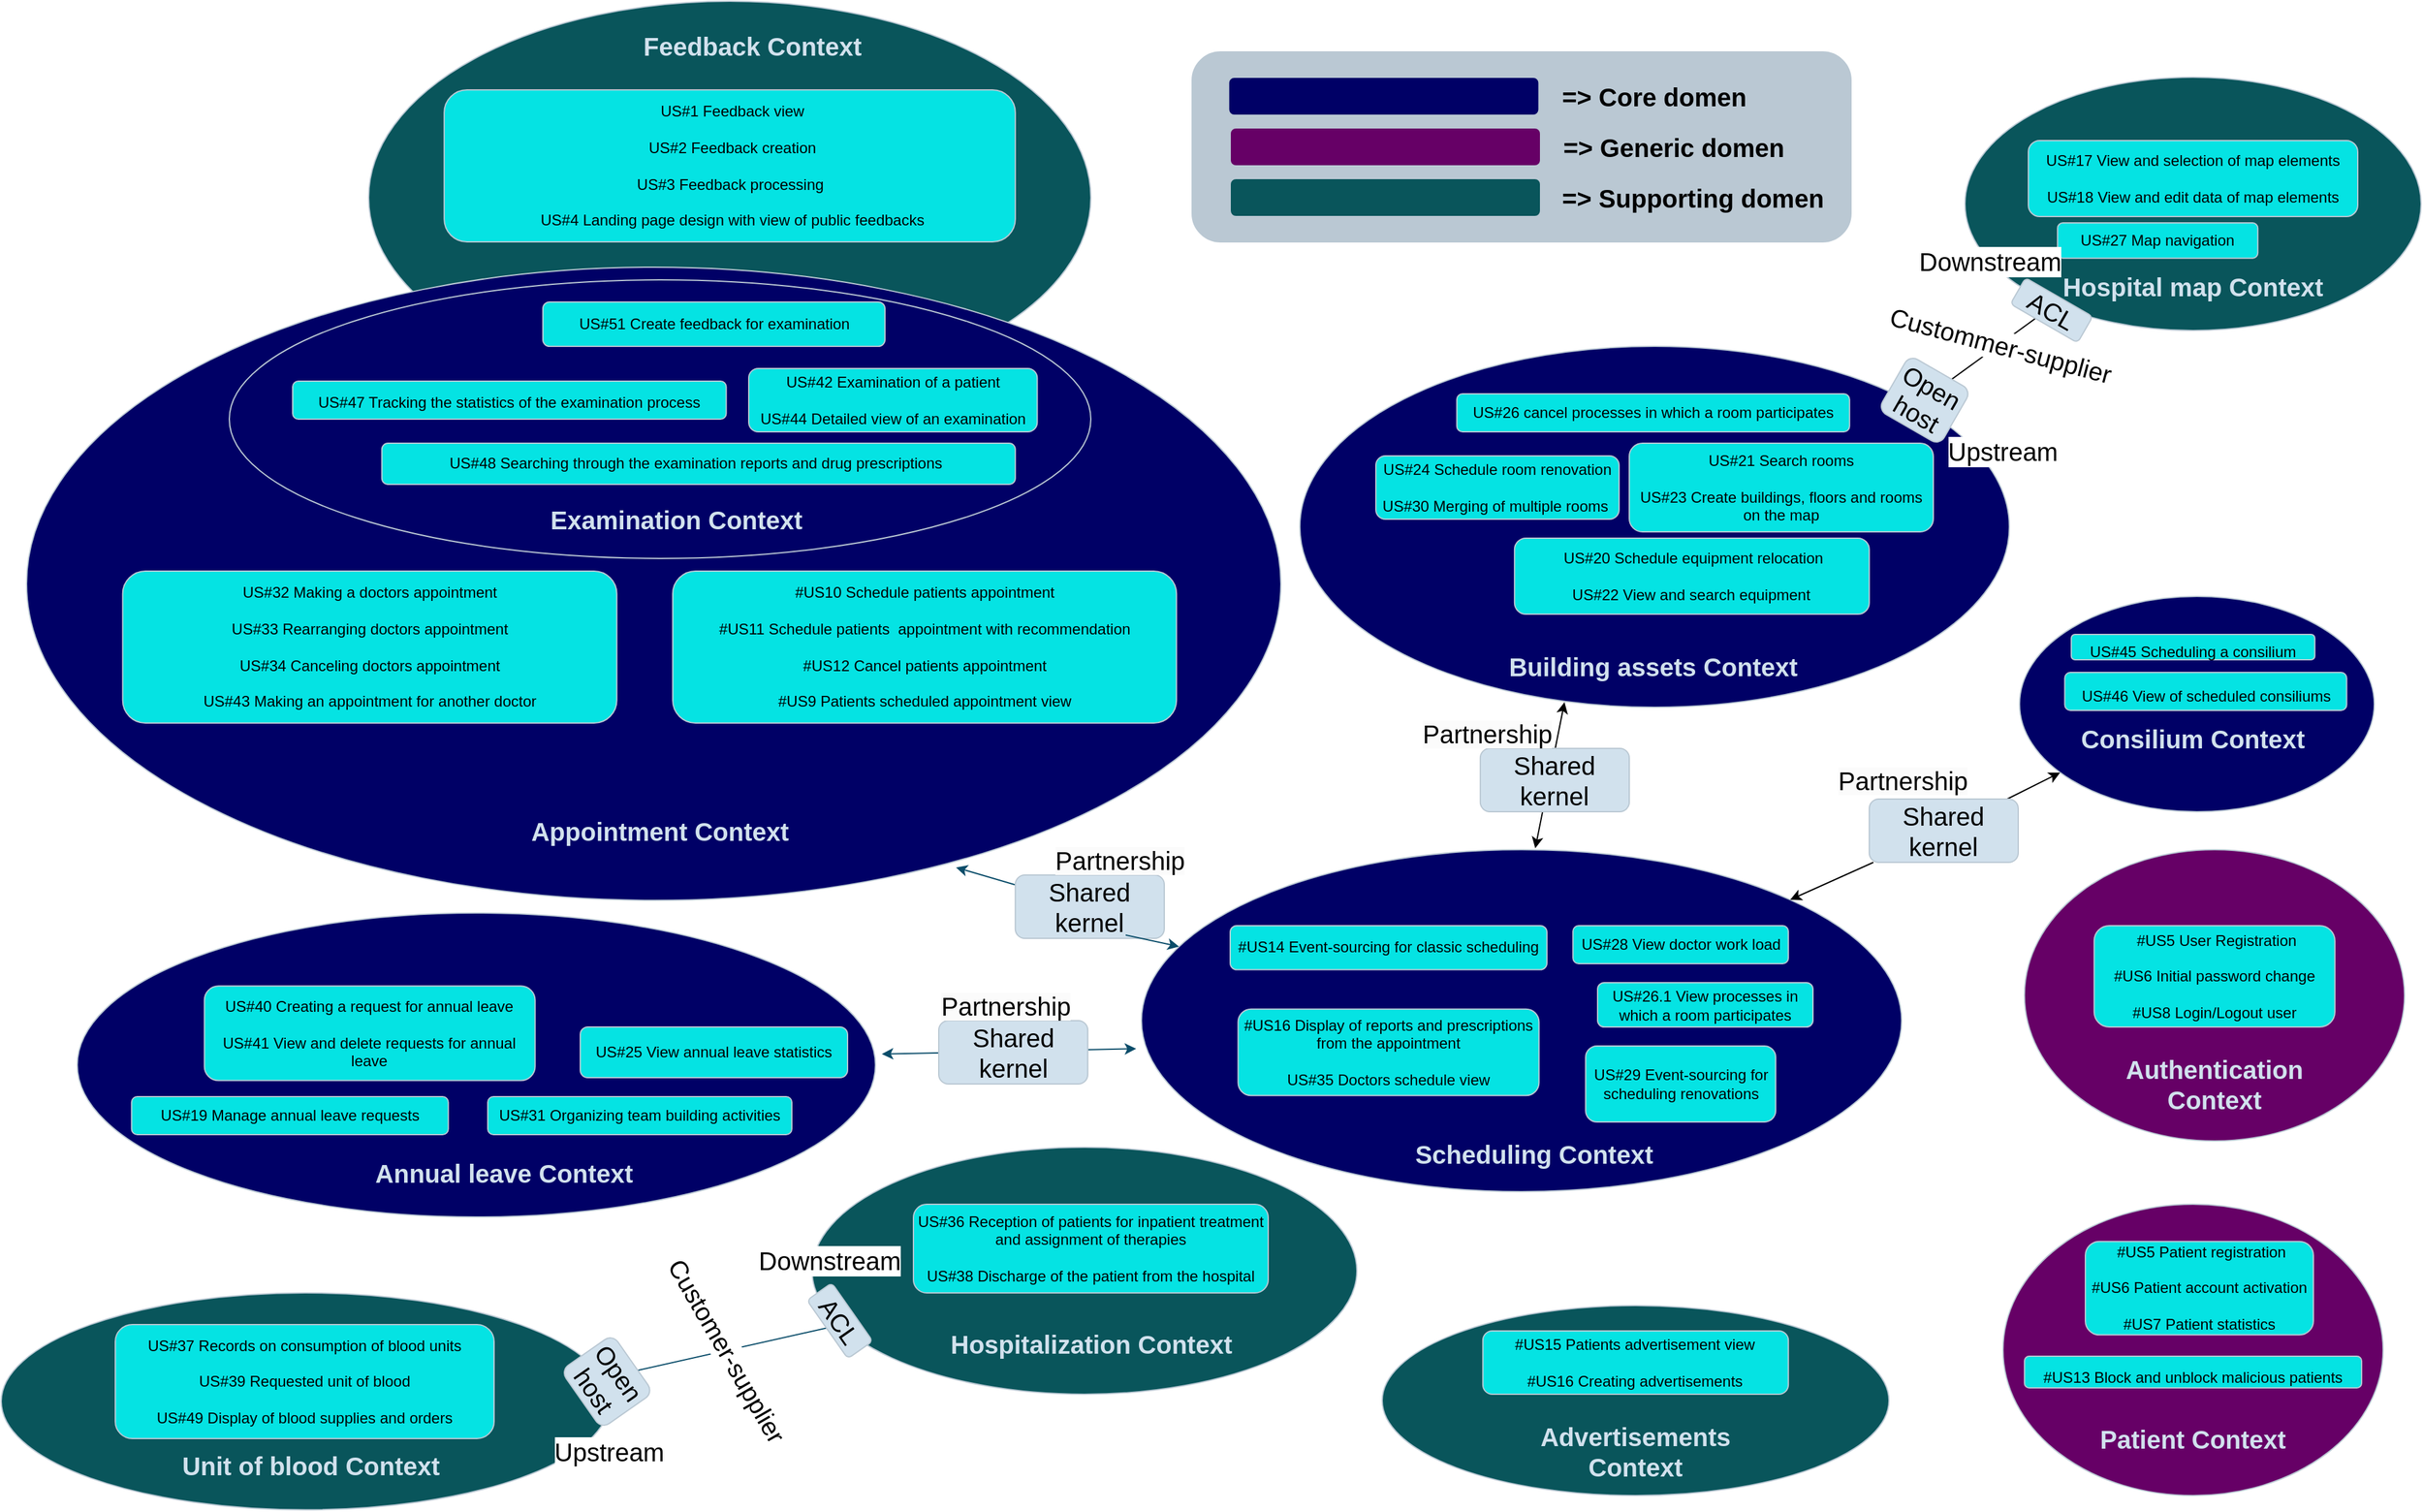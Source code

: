 <mxfile version="20.7.4" type="device" pages="3"><diagram id="8YZZ76BFvhMiC5-12BjR" name="Context map"><mxGraphModel dx="2072" dy="1308" grid="1" gridSize="10" guides="1" tooltips="1" connect="1" arrows="1" fold="1" page="1" pageScale="1" pageWidth="1920" pageHeight="1200" math="0" shadow="0"><root><mxCell id="0"/><mxCell id="1" parent="0"/><mxCell id="RxRGLs6Lwq2wJ3BWnAm7-11" value="" style="ellipse;whiteSpace=wrap;html=1;fontSize=20;fillColor=#09555B;strokeColor=#BAC8D3;rounded=1;labelBackgroundColor=none;fontColor=#EEEEEE;" parent="1" vertex="1"><mxGeometry x="300" width="570" height="310" as="geometry"/></mxCell><mxCell id="5X_wAzG8HH1CPYQeCB7p-34" value="" style="ellipse;whiteSpace=wrap;html=1;fillColor=#000066;strokeColor=#BAC8D3;rounded=1;labelBackgroundColor=none;fontColor=#EEEEEE;" parent="1" vertex="1"><mxGeometry x="1035" y="272.5" width="560" height="285" as="geometry"/></mxCell><mxCell id="5X_wAzG8HH1CPYQeCB7p-25" value="" style="ellipse;whiteSpace=wrap;html=1;fillColor=#09555B;strokeColor=#BAC8D3;rounded=1;labelBackgroundColor=none;fontColor=#EEEEEE;" parent="1" vertex="1"><mxGeometry x="1560" y="60" width="360" height="200" as="geometry"/></mxCell><mxCell id="5X_wAzG8HH1CPYQeCB7p-13" value="" style="ellipse;whiteSpace=wrap;html=1;fillColor=#000066;strokeColor=#BAC8D3;rounded=1;labelBackgroundColor=none;fontColor=#EEEEEE;" parent="1" vertex="1"><mxGeometry x="1603.06" y="470" width="280" height="170" as="geometry"/></mxCell><mxCell id="eR6FwapEAHfIMnstwB0D-33" value="" style="ellipse;whiteSpace=wrap;html=1;fontSize=20;fillColor=#09555B;strokeColor=#BAC8D3;rounded=1;labelBackgroundColor=none;fontColor=#EEEEEE;" parent="1" vertex="1"><mxGeometry x="650" y="905" width="430" height="195" as="geometry"/></mxCell><mxCell id="eR6FwapEAHfIMnstwB0D-31" value="" style="ellipse;whiteSpace=wrap;html=1;fontSize=16;fillColor=#09555B;strokeColor=#BAC8D3;rounded=1;labelBackgroundColor=none;fontColor=#EEEEEE;" parent="1" vertex="1"><mxGeometry x="10" y="1020" width="480" height="171.25" as="geometry"/></mxCell><mxCell id="eR6FwapEAHfIMnstwB0D-23" value="" style="ellipse;whiteSpace=wrap;html=1;fontSize=16;fillColor=#000066;strokeColor=#BAC8D3;rounded=1;labelBackgroundColor=none;fontColor=#EEEEEE;" parent="1" vertex="1"><mxGeometry x="70" y="720" width="630" height="240" as="geometry"/></mxCell><mxCell id="eR6FwapEAHfIMnstwB0D-9" value="" style="ellipse;whiteSpace=wrap;html=1;fillColor=#000066;strokeColor=#BAC8D3;rounded=1;labelBackgroundColor=none;fontColor=#EEEEEE;" parent="1" vertex="1"><mxGeometry x="910" y="670" width="600" height="270" as="geometry"/></mxCell><mxCell id="RxRGLs6Lwq2wJ3BWnAm7-15" value="" style="ellipse;whiteSpace=wrap;html=1;fontSize=20;fillColor=#000066;strokeColor=#BAC8D3;rounded=1;labelBackgroundColor=none;fontColor=#EEEEEE;" parent="1" vertex="1"><mxGeometry x="30" y="210" width="990" height="500" as="geometry"/></mxCell><mxCell id="RxRGLs6Lwq2wJ3BWnAm7-13" value="" style="ellipse;whiteSpace=wrap;html=1;fontSize=20;fillColor=#09555B;strokeColor=#BAC8D3;rounded=1;labelBackgroundColor=none;fontColor=#EEEEEE;" parent="1" vertex="1"><mxGeometry x="1100" y="1030" width="400" height="150" as="geometry"/></mxCell><mxCell id="RxRGLs6Lwq2wJ3BWnAm7-7" value="" style="ellipse;whiteSpace=wrap;html=1;fillColor=#660066;strokeColor=#BAC8D3;rounded=1;labelBackgroundColor=none;fontColor=#EEEEEE;" parent="1" vertex="1"><mxGeometry x="1590" y="950" width="300" height="230" as="geometry"/></mxCell><mxCell id="b85t4ud1ThBwNEiq_LlO-1" value="&amp;nbsp;US#1 Feedback view&lt;br&gt;&lt;br style=&quot;border-color: var(--border-color);&quot;&gt;&amp;nbsp;US#2 Feedback creation&lt;br&gt;&lt;br style=&quot;border-color: var(--border-color);&quot;&gt;US#3 Feedback processing&lt;br&gt;&lt;br style=&quot;border-color: var(--border-color);&quot;&gt;&amp;nbsp;US#4 Landing page design with view of public feedbacks" style="rounded=1;whiteSpace=wrap;html=1;labelBackgroundColor=none;fillColor=#05E3E3;strokeColor=#BAC8D3;fontColor=#000000;" parent="1" vertex="1"><mxGeometry x="359.61" y="70" width="450.78" height="120" as="geometry"/></mxCell><mxCell id="b85t4ud1ThBwNEiq_LlO-4" value="&amp;nbsp;#US5 Patient registration&lt;br&gt;&lt;br&gt;#US6 Patient account activation&lt;br&gt;&lt;br&gt;#US7 Patient statistics" style="rounded=1;whiteSpace=wrap;html=1;labelBackgroundColor=none;fillColor=#05E3E3;strokeColor=#BAC8D3;fontColor=#000000;" parent="1" vertex="1"><mxGeometry x="1655" y="979.38" width="180" height="73.75" as="geometry"/></mxCell><mxCell id="b85t4ud1ThBwNEiq_LlO-6" value="#US16 Display of reports and prescriptions from the appointment&lt;br&gt;&lt;br&gt;US#35 Doctors schedule view" style="rounded=1;whiteSpace=wrap;html=1;labelBackgroundColor=none;fillColor=#05E3E3;strokeColor=#BAC8D3;fontColor=#000000;" parent="1" vertex="1"><mxGeometry x="986.25" y="795.88" width="237.5" height="68.25" as="geometry"/></mxCell><mxCell id="b85t4ud1ThBwNEiq_LlO-7" value="&lt;div style=&quot;&quot;&gt;&lt;span style=&quot;background-color: initial;&quot;&gt;#US15 Patients&amp;nbsp;&lt;/span&gt;advertisement&amp;nbsp;&lt;span style=&quot;background-color: initial;&quot;&gt;view&lt;/span&gt;&lt;/div&gt;&lt;div style=&quot;&quot;&gt;&lt;span style=&quot;background-color: initial;&quot;&gt;&lt;br&gt;&lt;/span&gt;&lt;/div&gt;&lt;div style=&quot;&quot;&gt;&lt;span style=&quot;background-color: initial;&quot;&gt;#US16 Creating advertisements&lt;/span&gt;&lt;/div&gt;" style="rounded=1;whiteSpace=wrap;html=1;align=center;labelBackgroundColor=none;fillColor=#05E3E3;strokeColor=#BAC8D3;fontColor=#000000;" parent="1" vertex="1"><mxGeometry x="1179.43" y="1050" width="241.14" height="50" as="geometry"/></mxCell><mxCell id="RxRGLs6Lwq2wJ3BWnAm7-1" value="US#17 View and selection of map elements&lt;br&gt;&lt;br&gt;US#18 View and edit data of map elements" style="rounded=1;whiteSpace=wrap;html=1;labelBackgroundColor=none;fillColor=#05E3E3;strokeColor=#BAC8D3;fontColor=#000000;" parent="1" vertex="1"><mxGeometry x="1610" y="110" width="260" height="60" as="geometry"/></mxCell><mxCell id="RxRGLs6Lwq2wJ3BWnAm7-2" value="&amp;nbsp;US#20 Schedule equipment relocation&lt;br&gt;&lt;br&gt;US#22 View and search equipment" style="rounded=1;whiteSpace=wrap;html=1;labelBackgroundColor=none;fillColor=#05E3E3;strokeColor=#BAC8D3;fontColor=#000000;" parent="1" vertex="1"><mxGeometry x="1204.43" y="424" width="280" height="60" as="geometry"/></mxCell><mxCell id="RxRGLs6Lwq2wJ3BWnAm7-3" value="US#24 Schedule room renovation&lt;br&gt;&lt;br&gt;US#30 Merging of multiple rooms&amp;nbsp;" style="rounded=1;whiteSpace=wrap;html=1;labelBackgroundColor=none;fillColor=#05E3E3;strokeColor=#BAC8D3;fontColor=#000000;" parent="1" vertex="1"><mxGeometry x="1095" y="359" width="191.95" height="50" as="geometry"/></mxCell><mxCell id="RxRGLs6Lwq2wJ3BWnAm7-4" value="US#31 Organizing team building activities" style="rounded=1;whiteSpace=wrap;html=1;labelBackgroundColor=none;fillColor=#05E3E3;strokeColor=#BAC8D3;fontColor=#000000;" parent="1" vertex="1"><mxGeometry x="394" y="865" width="240" height="30" as="geometry"/></mxCell><mxCell id="RxRGLs6Lwq2wJ3BWnAm7-5" value="#US14 Event-sourcing for classic scheduling" style="rounded=1;whiteSpace=wrap;html=1;labelBackgroundColor=none;fillColor=#05E3E3;strokeColor=#BAC8D3;fontColor=#000000;" parent="1" vertex="1"><mxGeometry x="980" y="730" width="250" height="34.75" as="geometry"/></mxCell><mxCell id="RxRGLs6Lwq2wJ3BWnAm7-6" value="#US10 Schedule patients appointment&lt;br style=&quot;border-color: var(--border-color);&quot;&gt;&lt;br style=&quot;border-color: var(--border-color);&quot;&gt;#US11 Schedule patients&amp;nbsp; appointment with recommendation&lt;br style=&quot;border-color: var(--border-color);&quot;&gt;&lt;br style=&quot;border-color: var(--border-color);&quot;&gt;#US12 Cancel patients appointment&lt;br&gt;&lt;br&gt;#US9 Patients scheduled appointment view" style="rounded=1;whiteSpace=wrap;html=1;labelBackgroundColor=none;fillColor=#05E3E3;strokeColor=#BAC8D3;fontColor=#000000;" parent="1" vertex="1"><mxGeometry x="540" y="450" width="397.61" height="120" as="geometry"/></mxCell><mxCell id="RxRGLs6Lwq2wJ3BWnAm7-8" value="&lt;font style=&quot;font-size: 20px;&quot;&gt;&lt;b style=&quot;font-size: 20px;&quot;&gt;Patient Context&lt;/b&gt;&lt;/font&gt;" style="text;html=1;align=center;verticalAlign=middle;whiteSpace=wrap;rounded=1;labelBackgroundColor=none;fontSize=20;fontColor=#D1E1ED;" parent="1" vertex="1"><mxGeometry x="1645" y="1120" width="190" height="30" as="geometry"/></mxCell><mxCell id="RxRGLs6Lwq2wJ3BWnAm7-9" value="&lt;span style=&quot;font-size: 12px;&quot;&gt;#US13 Block and unblock malicious patients&lt;/span&gt;" style="rounded=1;whiteSpace=wrap;html=1;fontSize=20;labelBackgroundColor=none;fillColor=#05E3E3;strokeColor=#BAC8D3;fontColor=#000000;" parent="1" vertex="1"><mxGeometry x="1606.94" y="1070" width="266.11" height="25" as="geometry"/></mxCell><mxCell id="RxRGLs6Lwq2wJ3BWnAm7-12" value="&lt;b style=&quot;font-size: 20px;&quot;&gt;Feedback Context&lt;/b&gt;" style="text;html=1;align=center;verticalAlign=middle;whiteSpace=wrap;rounded=1;fontSize=20;labelBackgroundColor=none;fontColor=#D1E1ED;" parent="1" vertex="1"><mxGeometry x="502.64" y="20" width="200" height="30" as="geometry"/></mxCell><mxCell id="RxRGLs6Lwq2wJ3BWnAm7-14" value="&lt;b style=&quot;font-size: 20px;&quot;&gt;Advertisements Context&lt;/b&gt;" style="text;html=1;align=center;verticalAlign=middle;whiteSpace=wrap;rounded=1;fontSize=20;labelBackgroundColor=none;fontColor=#D1E1ED;" parent="1" vertex="1"><mxGeometry x="1210" y="1130" width="180" height="30" as="geometry"/></mxCell><mxCell id="RxRGLs6Lwq2wJ3BWnAm7-16" value="&lt;b style=&quot;font-size: 20px;&quot;&gt;Scheduling Context&lt;/b&gt;" style="text;html=1;align=center;verticalAlign=middle;whiteSpace=wrap;rounded=1;fontSize=20;labelBackgroundColor=none;fontColor=#D1E1ED;" parent="1" vertex="1"><mxGeometry x="1070" y="895" width="300" height="30" as="geometry"/></mxCell><mxCell id="RxRGLs6Lwq2wJ3BWnAm7-18" style="edgeStyle=orthogonalEdgeStyle;rounded=1;orthogonalLoop=1;jettySize=auto;html=1;exitX=0.5;exitY=1;exitDx=0;exitDy=0;fontSize=20;labelBackgroundColor=none;strokeColor=#0B4D6A;fontColor=default;" parent="1" source="RxRGLs6Lwq2wJ3BWnAm7-16" target="RxRGLs6Lwq2wJ3BWnAm7-16" edge="1"><mxGeometry relative="1" as="geometry"/></mxCell><mxCell id="eR6FwapEAHfIMnstwB0D-1" value="US#32 Making a doctors appointment&lt;br&gt;&lt;br&gt;US#33 Rearranging doctors appointment&lt;br&gt;&lt;br&gt;US#34 Canceling doctors appointment&lt;br&gt;&lt;br&gt;US#43 Making an appointment for another doctor" style="rounded=1;whiteSpace=wrap;html=1;labelBackgroundColor=none;fillColor=#05E3E3;strokeColor=#BAC8D3;fontColor=#000000;" parent="1" vertex="1"><mxGeometry x="105.84" y="450" width="390" height="120" as="geometry"/></mxCell><mxCell id="eR6FwapEAHfIMnstwB0D-2" value="US#37&amp;nbsp;Records on consumption of blood units&lt;br&gt;&lt;br&gt;US#39&amp;nbsp;Requested unit of blood&lt;br&gt;&lt;br&gt;US#49 Display of blood supplies and orders" style="rounded=1;whiteSpace=wrap;html=1;labelBackgroundColor=none;fillColor=#05E3E3;strokeColor=#BAC8D3;fontColor=#000000;" parent="1" vertex="1"><mxGeometry x="100" y="1045" width="299" height="90" as="geometry"/></mxCell><mxCell id="eR6FwapEAHfIMnstwB0D-7" value="US#36 Reception of patients for inpatient treatment and assignment of therapies&lt;br&gt;&lt;br&gt;US#38 Discharge of the patient from the hospital" style="rounded=1;whiteSpace=wrap;html=1;labelBackgroundColor=none;fillColor=#05E3E3;strokeColor=#BAC8D3;fontColor=#000000;" parent="1" vertex="1"><mxGeometry x="730" y="950" width="280" height="70" as="geometry"/></mxCell><mxCell id="eR6FwapEAHfIMnstwB0D-8" value="US#40&amp;nbsp;Creating a request for annual leave&lt;br style=&quot;border-color: var(--border-color);&quot;&gt;&lt;br style=&quot;border-color: var(--border-color);&quot;&gt;US#41&amp;nbsp;View and delete requests for annual leave" style="rounded=1;whiteSpace=wrap;html=1;labelBackgroundColor=none;fillColor=#05E3E3;strokeColor=#BAC8D3;fontColor=#000000;" parent="1" vertex="1"><mxGeometry x="170.34" y="777.68" width="261" height="74.63" as="geometry"/></mxCell><mxCell id="eR6FwapEAHfIMnstwB0D-10" value="&lt;font style=&quot;font-size: 20px;&quot;&gt;&lt;b style=&quot;font-size: 20px;&quot;&gt;Appointment Context&lt;/b&gt;&lt;/font&gt;" style="text;html=1;align=center;verticalAlign=middle;whiteSpace=wrap;rounded=1;labelBackgroundColor=none;fontSize=20;fontColor=#D1E1ED;" parent="1" vertex="1"><mxGeometry x="425.0" y="640" width="210" height="30" as="geometry"/></mxCell><mxCell id="eR6FwapEAHfIMnstwB0D-12" value="&lt;span style=&quot;font-size: 12px;&quot;&gt;US#45 Scheduling a consilium&lt;/span&gt;&lt;br style=&quot;border-color: var(--border-color); font-size: 12px;&quot;&gt;" style="rounded=1;whiteSpace=wrap;html=1;fontSize=20;labelBackgroundColor=none;fillColor=#05E3E3;strokeColor=#BAC8D3;fontColor=#000000;" parent="1" vertex="1"><mxGeometry x="1643.89" y="500" width="192.22" height="20" as="geometry"/></mxCell><mxCell id="eR6FwapEAHfIMnstwB0D-18" value="&lt;span style=&quot;font-size: 12px;&quot;&gt;US#46 View of scheduled consiliums&lt;/span&gt;" style="rounded=1;whiteSpace=wrap;html=1;fontSize=20;labelBackgroundColor=none;fillColor=#05E3E3;strokeColor=#BAC8D3;fontColor=#000000;" parent="1" vertex="1"><mxGeometry x="1638.75" y="530" width="222.5" height="30" as="geometry"/></mxCell><mxCell id="eR6FwapEAHfIMnstwB0D-24" value="&lt;b style=&quot;font-size: 20px;&quot;&gt;Annual leave Context&lt;/b&gt;" style="text;html=1;align=center;verticalAlign=middle;whiteSpace=wrap;rounded=1;fontSize=20;labelBackgroundColor=none;fontColor=#D1E1ED;" parent="1" vertex="1"><mxGeometry x="283.86" y="910" width="246.14" height="30" as="geometry"/></mxCell><mxCell id="eR6FwapEAHfIMnstwB0D-32" value="&lt;b style=&quot;font-size: 20px;&quot;&gt;&lt;font style=&quot;font-size: 20px;&quot;&gt;Unit of blood Context&lt;/font&gt;&lt;/b&gt;" style="text;html=1;align=center;verticalAlign=middle;whiteSpace=wrap;rounded=1;fontSize=20;labelBackgroundColor=none;fontColor=#D1E1ED;" parent="1" vertex="1"><mxGeometry x="149" y="1141.25" width="211" height="30" as="geometry"/></mxCell><mxCell id="eR6FwapEAHfIMnstwB0D-35" value="&lt;font style=&quot;font-size: 20px;&quot;&gt;&lt;b style=&quot;font-size: 20px;&quot;&gt;Hospitalization Context&lt;/b&gt;&lt;/font&gt;" style="text;html=1;align=center;verticalAlign=middle;whiteSpace=wrap;rounded=1;labelBackgroundColor=none;fontSize=20;fontColor=#D1E1ED;" parent="1" vertex="1"><mxGeometry x="742.5" y="1045" width="255" height="30" as="geometry"/></mxCell><mxCell id="eR6FwapEAHfIMnstwB0D-40" value="" style="endArrow=classic;startArrow=classic;html=1;rounded=1;fontSize=20;entryX=0.988;entryY=0.394;entryDx=0;entryDy=0;entryPerimeter=0;labelBackgroundColor=none;strokeColor=#0B4D6A;fontColor=default;" parent="1" source="eR6FwapEAHfIMnstwB0D-33" target="eR6FwapEAHfIMnstwB0D-31" edge="1"><mxGeometry width="50" height="50" relative="1" as="geometry"><mxPoint x="470" y="650" as="sourcePoint"/><mxPoint x="520" y="600" as="targetPoint"/></mxGeometry></mxCell><mxCell id="5X_wAzG8HH1CPYQeCB7p-51" value="Customer-supplier" style="edgeLabel;html=1;align=center;verticalAlign=middle;resizable=0;points=[];fontSize=20;fontColor=#000000;labelBackgroundColor=default;rotation=60;" parent="eR6FwapEAHfIMnstwB0D-40" vertex="1" connectable="0"><mxGeometry x="-0.174" y="-1" relative="1" as="geometry"><mxPoint x="-11" y="3" as="offset"/></mxGeometry></mxCell><mxCell id="eR6FwapEAHfIMnstwB0D-44" value="" style="endArrow=classic;startArrow=classic;html=1;rounded=1;fontSize=20;entryX=-0.007;entryY=0.582;entryDx=0;entryDy=0;entryPerimeter=0;exitX=1.008;exitY=0.464;exitDx=0;exitDy=0;exitPerimeter=0;labelBackgroundColor=none;strokeColor=#0B4D6A;fontColor=default;" parent="1" source="eR6FwapEAHfIMnstwB0D-23" target="eR6FwapEAHfIMnstwB0D-9" edge="1"><mxGeometry width="50" height="50" relative="1" as="geometry"><mxPoint x="564" y="309" as="sourcePoint"/><mxPoint x="614" y="259" as="targetPoint"/></mxGeometry></mxCell><mxCell id="5X_wAzG8HH1CPYQeCB7p-5" value="" style="endArrow=classic;startArrow=none;html=1;rounded=1;entryX=0.741;entryY=0.948;entryDx=0;entryDy=0;entryPerimeter=0;labelBackgroundColor=none;strokeColor=#0B4D6A;fontColor=default;" parent="1" source="IC2vZPV9nFt4h1KqXCns-4" target="RxRGLs6Lwq2wJ3BWnAm7-15" edge="1"><mxGeometry width="50" height="50" relative="1" as="geometry"><mxPoint x="1030" y="450" as="sourcePoint"/><mxPoint x="960" y="300" as="targetPoint"/></mxGeometry></mxCell><mxCell id="5X_wAzG8HH1CPYQeCB7p-6" value="" style="ellipse;whiteSpace=wrap;html=1;fillColor=#660066;strokeColor=#BAC8D3;rounded=1;labelBackgroundColor=none;fontColor=#EEEEEE;" parent="1" vertex="1"><mxGeometry x="1606.94" y="670" width="300" height="230" as="geometry"/></mxCell><mxCell id="5X_wAzG8HH1CPYQeCB7p-7" value="&amp;nbsp;#US5 User Registration&lt;br&gt;&lt;br&gt;#US6 Initial password change&lt;br&gt;&lt;br&gt;#US8 Login/Logout user" style="rounded=1;whiteSpace=wrap;html=1;labelBackgroundColor=none;fillColor=#05E3E3;strokeColor=#BAC8D3;fontColor=#000000;" parent="1" vertex="1"><mxGeometry x="1661.94" y="730" width="190" height="80" as="geometry"/></mxCell><mxCell id="5X_wAzG8HH1CPYQeCB7p-8" value="&lt;font style=&quot;font-size: 20px;&quot;&gt;&lt;b style=&quot;font-size: 20px;&quot;&gt;Authentication Context&lt;/b&gt;&lt;/font&gt;" style="text;html=1;align=center;verticalAlign=middle;whiteSpace=wrap;rounded=1;labelBackgroundColor=none;fontSize=20;fontColor=#D1E1ED;" parent="1" vertex="1"><mxGeometry x="1661.94" y="840" width="190" height="30" as="geometry"/></mxCell><mxCell id="eR6FwapEAHfIMnstwB0D-13" value="" style="ellipse;whiteSpace=wrap;html=1;fontSize=20;fillColor=#000066;strokeColor=#BAC8D3;rounded=1;labelBackgroundColor=none;fontColor=#EEEEEE;" parent="1" vertex="1"><mxGeometry x="190" y="220" width="680" height="220" as="geometry"/></mxCell><mxCell id="eR6FwapEAHfIMnstwB0D-3" value="US#42 Examination of a patient&lt;br&gt;&lt;br&gt;US#44 Detailed view of an examination&lt;br style=&quot;border-color: var(--border-color);&quot;&gt;" style="rounded=1;whiteSpace=wrap;html=1;labelBackgroundColor=none;fillColor=#05E3E3;strokeColor=#BAC8D3;fontColor=#000000;" parent="1" vertex="1"><mxGeometry x="600" y="290" width="227.72" height="50" as="geometry"/></mxCell><mxCell id="eR6FwapEAHfIMnstwB0D-5" value="US#48 Searching through the examination reports and drug prescriptions&amp;nbsp;" style="rounded=1;whiteSpace=wrap;html=1;rotation=0;labelBackgroundColor=none;fillColor=#05E3E3;strokeColor=#BAC8D3;fontColor=#000000;" parent="1" vertex="1"><mxGeometry x="310.39" y="349" width="500" height="32.5" as="geometry"/></mxCell><mxCell id="eR6FwapEAHfIMnstwB0D-14" value="&lt;b style=&quot;font-size: 20px;&quot;&gt;Examination Context&lt;/b&gt;" style="text;html=1;align=center;verticalAlign=middle;whiteSpace=wrap;rounded=1;fontSize=20;labelBackgroundColor=none;fontColor=#D1E1ED;" parent="1" vertex="1"><mxGeometry x="420.0" y="394" width="246.14" height="30" as="geometry"/></mxCell><mxCell id="eR6FwapEAHfIMnstwB0D-26" value="&lt;span style=&quot;font-size: 12px;&quot;&gt;US#47 Tracking the statistics of the examination process&lt;/span&gt;" style="rounded=1;whiteSpace=wrap;html=1;fontSize=16;labelBackgroundColor=none;fillColor=#05E3E3;strokeColor=#BAC8D3;fontColor=#000000;" parent="1" vertex="1"><mxGeometry x="240.0" y="300" width="342.23" height="30" as="geometry"/></mxCell><mxCell id="5X_wAzG8HH1CPYQeCB7p-18" value="&lt;b style=&quot;font-size: 20px;&quot;&gt;Consilium Context&lt;/b&gt;" style="text;html=1;align=center;verticalAlign=middle;whiteSpace=wrap;rounded=1;fontSize=20;labelBackgroundColor=none;fontColor=#D1E1ED;" parent="1" vertex="1"><mxGeometry x="1590" y="567.07" width="300" height="30" as="geometry"/></mxCell><mxCell id="5X_wAzG8HH1CPYQeCB7p-20" value="" style="endArrow=classic;startArrow=none;html=1;rounded=0;fontColor=#000000;" parent="1" source="IC2vZPV9nFt4h1KqXCns-1" target="5X_wAzG8HH1CPYQeCB7p-13" edge="1"><mxGeometry width="50" height="50" relative="1" as="geometry"><mxPoint x="1190" y="720" as="sourcePoint"/><mxPoint x="1190" y="760" as="targetPoint"/></mxGeometry></mxCell><mxCell id="5X_wAzG8HH1CPYQeCB7p-22" value="US#19 Manage annual leave requests" style="rounded=1;whiteSpace=wrap;html=1;fontColor=#000000;fillColor=#05E3E3;strokeColor=#BAC8D3;" parent="1" vertex="1"><mxGeometry x="112.85" y="865" width="250" height="30" as="geometry"/></mxCell><mxCell id="5X_wAzG8HH1CPYQeCB7p-23" value="US#21 Search rooms&lt;br&gt;&lt;br&gt;US#23 Create buildings, floors and rooms on the map" style="rounded=1;whiteSpace=wrap;html=1;fontColor=#000000;fillColor=#05E3E3;strokeColor=#BAC8D3;" parent="1" vertex="1"><mxGeometry x="1295" y="349" width="240" height="70" as="geometry"/></mxCell><mxCell id="5X_wAzG8HH1CPYQeCB7p-26" value="&lt;b style=&quot;font-size: 20px;&quot;&gt;Hospital map Context&lt;/b&gt;" style="text;html=1;align=center;verticalAlign=middle;whiteSpace=wrap;rounded=1;fontSize=20;labelBackgroundColor=none;fontColor=#D1E1ED;" parent="1" vertex="1"><mxGeometry x="1633.06" y="210" width="213.89" height="30" as="geometry"/></mxCell><mxCell id="5X_wAzG8HH1CPYQeCB7p-27" value="US#25 View annual leave statistics" style="rounded=1;whiteSpace=wrap;html=1;fontColor=#000000;fillColor=#05E3E3;strokeColor=#BAC8D3;rotation=0;" parent="1" vertex="1"><mxGeometry x="467" y="810" width="211" height="40" as="geometry"/></mxCell><mxCell id="5X_wAzG8HH1CPYQeCB7p-28" value="US#27 Map navigation" style="rounded=1;whiteSpace=wrap;html=1;fontColor=#000000;fillColor=#05E3E3;strokeColor=#BAC8D3;" parent="1" vertex="1"><mxGeometry x="1633.06" y="175" width="158.06" height="27.93" as="geometry"/></mxCell><mxCell id="5X_wAzG8HH1CPYQeCB7p-29" value="US#26.1 View processes in which a room participates" style="rounded=1;whiteSpace=wrap;html=1;fontColor=#000000;fillColor=#05E3E3;strokeColor=#BAC8D3;" parent="1" vertex="1"><mxGeometry x="1270" y="775" width="170" height="35" as="geometry"/></mxCell><mxCell id="5X_wAzG8HH1CPYQeCB7p-30" value="US#26 cancel processes in which a room participates" style="rounded=1;whiteSpace=wrap;html=1;fontColor=#000000;fillColor=#05E3E3;strokeColor=#BAC8D3;" parent="1" vertex="1"><mxGeometry x="1158.89" y="310" width="310" height="30" as="geometry"/></mxCell><mxCell id="5X_wAzG8HH1CPYQeCB7p-31" value="US#28 View doctor work load" style="rounded=1;whiteSpace=wrap;html=1;strokeColor=#BAC8D3;fontColor=#000000;fillColor=#05E3E3;" parent="1" vertex="1"><mxGeometry x="1250.57" y="730" width="170" height="30" as="geometry"/></mxCell><mxCell id="5X_wAzG8HH1CPYQeCB7p-32" value="US#29 Event-sourcing for scheduling renovations" style="rounded=1;whiteSpace=wrap;html=1;strokeColor=#BAC8D3;fontColor=#000000;fillColor=#05E3E3;" parent="1" vertex="1"><mxGeometry x="1260.57" y="825" width="150" height="60" as="geometry"/></mxCell><mxCell id="5X_wAzG8HH1CPYQeCB7p-35" value="&lt;b style=&quot;font-size: 20px;&quot;&gt;Building assets Context&lt;/b&gt;" style="text;html=1;align=center;verticalAlign=middle;whiteSpace=wrap;rounded=1;fontSize=20;labelBackgroundColor=none;fontColor=#D1E1ED;" parent="1" vertex="1"><mxGeometry x="1163.89" y="510.0" width="300" height="30" as="geometry"/></mxCell><mxCell id="5X_wAzG8HH1CPYQeCB7p-36" value="" style="endArrow=classic;startArrow=classic;html=1;rounded=0;fontColor=#000000;exitX=0.518;exitY=-0.004;exitDx=0;exitDy=0;exitPerimeter=0;entryX=0.373;entryY=0.986;entryDx=0;entryDy=0;entryPerimeter=0;" parent="1" source="eR6FwapEAHfIMnstwB0D-9" target="5X_wAzG8HH1CPYQeCB7p-34" edge="1"><mxGeometry width="50" height="50" relative="1" as="geometry"><mxPoint x="1060" y="660" as="sourcePoint"/><mxPoint x="1110" y="610" as="targetPoint"/></mxGeometry></mxCell><mxCell id="5X_wAzG8HH1CPYQeCB7p-37" value="" style="endArrow=classic;startArrow=classic;html=1;rounded=0;fontColor=#000000;" parent="1" target="5X_wAzG8HH1CPYQeCB7p-25" edge="1"><mxGeometry width="50" height="50" relative="1" as="geometry"><mxPoint x="1520" y="320" as="sourcePoint"/><mxPoint x="1260" y="480" as="targetPoint"/></mxGeometry></mxCell><mxCell id="5X_wAzG8HH1CPYQeCB7p-64" value="Custommer-supplier" style="edgeLabel;html=1;align=center;verticalAlign=middle;resizable=0;points=[];fontSize=20;fontColor=#000000;rotation=15;" parent="5X_wAzG8HH1CPYQeCB7p-37" vertex="1" connectable="0"><mxGeometry x="0.221" relative="1" as="geometry"><mxPoint as="offset"/></mxGeometry></mxCell><mxCell id="5X_wAzG8HH1CPYQeCB7p-10" value="US#51 Create feedback for examination" style="rounded=1;whiteSpace=wrap;html=1;rotation=0;labelBackgroundColor=none;fillColor=#05E3E3;strokeColor=#BAC8D3;fontColor=#000000;" parent="1" vertex="1"><mxGeometry x="437.5" y="237.5" width="270" height="35" as="geometry"/></mxCell><mxCell id="5X_wAzG8HH1CPYQeCB7p-41" value="" style="rounded=1;whiteSpace=wrap;html=1;strokeColor=#BAC8D3;fontColor=#000000;fillColor=#BAC8D3;" parent="1" vertex="1"><mxGeometry x="950" y="40" width="520" height="150" as="geometry"/></mxCell><mxCell id="5X_wAzG8HH1CPYQeCB7p-42" value="" style="rounded=1;whiteSpace=wrap;html=1;strokeColor=#BAC8D3;fontColor=#000000;fillColor=#000066;" parent="1" vertex="1"><mxGeometry x="978.75" y="60" width="245" height="30" as="geometry"/></mxCell><mxCell id="5X_wAzG8HH1CPYQeCB7p-43" value="" style="rounded=1;whiteSpace=wrap;html=1;strokeColor=#BAC8D3;fontColor=#000000;fillColor=#660066;" parent="1" vertex="1"><mxGeometry x="980" y="100" width="245" height="30" as="geometry"/></mxCell><mxCell id="5X_wAzG8HH1CPYQeCB7p-44" value="" style="rounded=1;whiteSpace=wrap;html=1;strokeColor=#BAC8D3;fontColor=#000000;fillColor=#09555B;" parent="1" vertex="1"><mxGeometry x="980" y="140" width="245" height="30" as="geometry"/></mxCell><mxCell id="5X_wAzG8HH1CPYQeCB7p-45" value="&lt;b&gt;&lt;font style=&quot;font-size: 20px;&quot;&gt;=&amp;gt; Core domen&lt;/font&gt;&lt;/b&gt;" style="text;html=1;strokeColor=none;fillColor=none;align=left;verticalAlign=middle;whiteSpace=wrap;rounded=0;fontColor=#000000;" parent="1" vertex="1"><mxGeometry x="1240" y="60" width="200" height="30" as="geometry"/></mxCell><mxCell id="5X_wAzG8HH1CPYQeCB7p-46" value="&lt;b&gt;&lt;font style=&quot;font-size: 20px;&quot;&gt;=&amp;gt; Generic domen&lt;/font&gt;&lt;/b&gt;" style="text;html=1;strokeColor=none;fillColor=none;align=left;verticalAlign=middle;whiteSpace=wrap;rounded=0;fontColor=#000000;" parent="1" vertex="1"><mxGeometry x="1240.57" y="100" width="199.43" height="30" as="geometry"/></mxCell><mxCell id="5X_wAzG8HH1CPYQeCB7p-47" value="&lt;b&gt;&lt;font style=&quot;font-size: 20px;&quot;&gt;=&amp;gt; Supporting domen&lt;/font&gt;&lt;/b&gt;" style="text;html=1;strokeColor=none;fillColor=none;align=left;verticalAlign=middle;whiteSpace=wrap;rounded=0;fontColor=#000000;" parent="1" vertex="1"><mxGeometry x="1240" y="140" width="210" height="30" as="geometry"/></mxCell><mxCell id="5X_wAzG8HH1CPYQeCB7p-48" value="Upstream" style="text;html=1;strokeColor=none;fillColor=none;align=center;verticalAlign=middle;whiteSpace=wrap;rounded=0;fontSize=20;fontColor=#000000;labelBackgroundColor=default;" parent="1" vertex="1"><mxGeometry x="460" y="1130" width="60" height="30" as="geometry"/></mxCell><mxCell id="5X_wAzG8HH1CPYQeCB7p-50" value="Downstream" style="text;html=1;strokeColor=none;fillColor=none;align=center;verticalAlign=middle;whiteSpace=wrap;rounded=0;fontSize=20;fontColor=#000000;labelBackgroundColor=default;" parent="1" vertex="1"><mxGeometry x="634" y="979.38" width="60" height="30" as="geometry"/></mxCell><mxCell id="5X_wAzG8HH1CPYQeCB7p-54" value="Open host" style="rounded=1;whiteSpace=wrap;html=1;labelBackgroundColor=none;strokeColor=#BAC8D3;fontSize=20;fontColor=#000000;fillColor=#D1E1ED;rotation=55;" parent="1" vertex="1"><mxGeometry x="460" y="1065" width="56.24" height="50" as="geometry"/></mxCell><mxCell id="5X_wAzG8HH1CPYQeCB7p-56" value="ACL" style="rounded=1;whiteSpace=wrap;html=1;labelBackgroundColor=none;strokeColor=#BAC8D3;fontSize=20;fontColor=#000000;fillColor=#D1E1ED;rotation=55;" parent="1" vertex="1"><mxGeometry x="643.76" y="1030" width="56.24" height="23.93" as="geometry"/></mxCell><mxCell id="5X_wAzG8HH1CPYQeCB7p-58" value="ACL" style="rounded=1;whiteSpace=wrap;html=1;labelBackgroundColor=none;strokeColor=#BAC8D3;fontSize=20;fontColor=#000000;fillColor=#D1E1ED;rotation=30;" parent="1" vertex="1"><mxGeometry x="1597.69" y="232.05" width="61.24" height="23.93" as="geometry"/></mxCell><mxCell id="5X_wAzG8HH1CPYQeCB7p-59" value="Open host" style="rounded=1;whiteSpace=wrap;html=1;labelBackgroundColor=none;strokeColor=#BAC8D3;fontSize=20;fontColor=#000000;fillColor=#D1E1ED;rotation=30;" parent="1" vertex="1"><mxGeometry x="1500" y="290" width="56.24" height="50" as="geometry"/></mxCell><mxCell id="5X_wAzG8HH1CPYQeCB7p-60" value="Upstream" style="text;html=1;strokeColor=none;fillColor=none;align=center;verticalAlign=middle;whiteSpace=wrap;rounded=0;fontSize=20;fontColor=#000000;labelBackgroundColor=default;" parent="1" vertex="1"><mxGeometry x="1560" y="340.0" width="60" height="30" as="geometry"/></mxCell><mxCell id="5X_wAzG8HH1CPYQeCB7p-61" value="Downstream" style="text;html=1;strokeColor=none;fillColor=none;align=center;verticalAlign=middle;whiteSpace=wrap;rounded=0;fontSize=20;fontColor=#000000;labelBackgroundColor=default;" parent="1" vertex="1"><mxGeometry x="1550" y="190.0" width="60" height="30" as="geometry"/></mxCell><mxCell id="IC2vZPV9nFt4h1KqXCns-1" value="Shared kernel" style="rounded=1;whiteSpace=wrap;html=1;labelBackgroundColor=none;strokeColor=#BAC8D3;fontSize=20;fontColor=#000000;fillColor=#D1E1ED;rotation=0;" parent="1" vertex="1"><mxGeometry x="1484.43" y="630" width="117.58" height="50" as="geometry"/></mxCell><mxCell id="IC2vZPV9nFt4h1KqXCns-2" value="" style="endArrow=none;startArrow=classic;html=1;rounded=0;fontColor=#000000;" parent="1" source="eR6FwapEAHfIMnstwB0D-9" target="IC2vZPV9nFt4h1KqXCns-1" edge="1"><mxGeometry width="50" height="50" relative="1" as="geometry"><mxPoint x="1418.302" y="707.847" as="sourcePoint"/><mxPoint x="1632.374" y="607.047" as="targetPoint"/></mxGeometry></mxCell><mxCell id="IC2vZPV9nFt4h1KqXCns-3" value="Shared kernel" style="rounded=1;whiteSpace=wrap;html=1;labelBackgroundColor=none;strokeColor=#BAC8D3;fontSize=20;fontColor=#000000;fillColor=#D1E1ED;rotation=0;" parent="1" vertex="1"><mxGeometry x="1177.42" y="590" width="117.58" height="50" as="geometry"/></mxCell><mxCell id="IC2vZPV9nFt4h1KqXCns-4" value="Shared kernel" style="rounded=1;whiteSpace=wrap;html=1;labelBackgroundColor=none;strokeColor=#BAC8D3;fontSize=20;fontColor=#000000;fillColor=#D1E1ED;rotation=0;" parent="1" vertex="1"><mxGeometry x="810.39" y="690" width="117.58" height="50" as="geometry"/></mxCell><mxCell id="IC2vZPV9nFt4h1KqXCns-5" value="" style="endArrow=none;startArrow=classic;html=1;rounded=1;entryX=0.741;entryY=0.948;entryDx=0;entryDy=0;entryPerimeter=0;labelBackgroundColor=none;strokeColor=#0B4D6A;fontColor=default;" parent="1" source="eR6FwapEAHfIMnstwB0D-9" target="IC2vZPV9nFt4h1KqXCns-4" edge="1"><mxGeometry width="50" height="50" relative="1" as="geometry"><mxPoint x="952.515" y="735.721" as="sourcePoint"/><mxPoint x="763.59" y="684" as="targetPoint"/></mxGeometry></mxCell><mxCell id="IC2vZPV9nFt4h1KqXCns-6" value="Shared kernel" style="rounded=1;whiteSpace=wrap;html=1;labelBackgroundColor=none;strokeColor=#BAC8D3;fontSize=20;fontColor=#000000;fillColor=#D1E1ED;rotation=0;" parent="1" vertex="1"><mxGeometry x="750.0" y="805" width="117.58" height="50" as="geometry"/></mxCell><mxCell id="IC2vZPV9nFt4h1KqXCns-7" value="&lt;span style=&quot;color: rgb(0, 0, 0); font-family: Helvetica; font-size: 20px; font-style: normal; font-variant-ligatures: normal; font-variant-caps: normal; font-weight: 400; letter-spacing: normal; orphans: 2; text-align: center; text-indent: 0px; text-transform: none; widows: 2; word-spacing: 0px; -webkit-text-stroke-width: 0px; background-color: rgb(251, 251, 251); text-decoration-thickness: initial; text-decoration-style: initial; text-decoration-color: initial; float: none; display: inline !important;&quot;&gt;Partnership&lt;/span&gt;" style="text;whiteSpace=wrap;html=1;fontSize=20;fontColor=#000000;" parent="1" vertex="1"><mxGeometry x="1457.69" y="597.07" width="140" height="50" as="geometry"/></mxCell><mxCell id="IC2vZPV9nFt4h1KqXCns-8" value="&lt;span style=&quot;color: rgb(0, 0, 0); font-family: Helvetica; font-size: 20px; font-style: normal; font-variant-ligatures: normal; font-variant-caps: normal; font-weight: 400; letter-spacing: normal; orphans: 2; text-align: center; text-indent: 0px; text-transform: none; widows: 2; word-spacing: 0px; -webkit-text-stroke-width: 0px; background-color: rgb(251, 251, 251); text-decoration-thickness: initial; text-decoration-style: initial; text-decoration-color: initial; float: none; display: inline !important;&quot;&gt;Partnership&lt;/span&gt;" style="text;whiteSpace=wrap;html=1;fontSize=20;fontColor=#000000;" parent="1" vertex="1"><mxGeometry x="1130" y="560" width="140" height="50" as="geometry"/></mxCell><mxCell id="IC2vZPV9nFt4h1KqXCns-9" value="&lt;span style=&quot;color: rgb(0, 0, 0); font-family: Helvetica; font-size: 20px; font-style: normal; font-variant-ligatures: normal; font-variant-caps: normal; font-weight: 400; letter-spacing: normal; orphans: 2; text-align: center; text-indent: 0px; text-transform: none; widows: 2; word-spacing: 0px; -webkit-text-stroke-width: 0px; background-color: rgb(251, 251, 251); text-decoration-thickness: initial; text-decoration-style: initial; text-decoration-color: initial; float: none; display: inline !important;&quot;&gt;Partnership&lt;/span&gt;" style="text;whiteSpace=wrap;html=1;fontSize=20;fontColor=#000000;" parent="1" vertex="1"><mxGeometry x="840" y="660" width="140" height="50" as="geometry"/></mxCell><mxCell id="IC2vZPV9nFt4h1KqXCns-10" value="&lt;span style=&quot;color: rgb(0, 0, 0); font-family: Helvetica; font-size: 20px; font-style: normal; font-variant-ligatures: normal; font-variant-caps: normal; font-weight: 400; letter-spacing: normal; orphans: 2; text-align: center; text-indent: 0px; text-transform: none; widows: 2; word-spacing: 0px; -webkit-text-stroke-width: 0px; background-color: rgb(251, 251, 251); text-decoration-thickness: initial; text-decoration-style: initial; text-decoration-color: initial; float: none; display: inline !important;&quot;&gt;Partnership&lt;/span&gt;" style="text;whiteSpace=wrap;html=1;fontSize=20;fontColor=#000000;" parent="1" vertex="1"><mxGeometry x="750" y="775" width="140" height="50" as="geometry"/></mxCell></root></mxGraphModel></diagram><diagram id="3aoY6KKu55wH5s2V0t6V" name="Podela posla"><mxGraphModel dx="2072" dy="1308" grid="1" gridSize="10" guides="1" tooltips="1" connect="1" arrows="1" fold="1" page="1" pageScale="1" pageWidth="1920" pageHeight="1200" math="0" shadow="0"><root><mxCell id="0"/><mxCell id="1" parent="0"/><mxCell id="u4LkJJ5z1zavNqyRkOG3-6" value="" style="rounded=1;whiteSpace=wrap;html=1;labelBackgroundColor=none;strokeColor=#BAC8D3;fontSize=16;fontColor=#000000;fillColor=#D1E1ED;" parent="1" vertex="1"><mxGeometry x="973" y="710" width="900" height="460" as="geometry"/></mxCell><mxCell id="u4LkJJ5z1zavNqyRkOG3-7" value="" style="rounded=1;whiteSpace=wrap;html=1;labelBackgroundColor=none;strokeColor=#BAC8D3;fontSize=16;fontColor=#000000;fillColor=#D1E1ED;" parent="1" vertex="1"><mxGeometry x="43" y="710" width="900" height="460" as="geometry"/></mxCell><mxCell id="u4LkJJ5z1zavNqyRkOG3-5" value="" style="rounded=1;whiteSpace=wrap;html=1;labelBackgroundColor=none;strokeColor=#BAC8D3;fontSize=16;fontColor=#000000;fillColor=#D1E1ED;" parent="1" vertex="1"><mxGeometry x="963.75" y="250" width="900" height="440" as="geometry"/></mxCell><mxCell id="MIklFW5ms3CNig67R9wM-1" value="&lt;font style=&quot;&quot;&gt;&lt;span style=&quot;font-size: 24px;&quot;&gt;Ova sekcija je rezervisana za podelu timova u narednom zamišljenom sprintu. Gde bismo ljude koje imamo raspodelili kroz odredjene kontekste. Naša firma je imala 3 tima, tim &lt;/span&gt;&lt;i style=&quot;font-size: 24px;&quot;&gt;Patient&lt;/i&gt;&lt;span style=&quot;font-size: 24px;&quot;&gt;, &lt;/span&gt;&lt;i style=&quot;font-size: 24px;&quot;&gt;Doctor &lt;/i&gt;&lt;span style=&quot;font-size: 24px;&quot;&gt;i &lt;/span&gt;&lt;i style=&quot;font-size: 24px;&quot;&gt;Hospital map&lt;/i&gt;&lt;br&gt;&lt;br&gt;&lt;font style=&quot;font-size: 32px;&quot;&gt;Na raspolaganju imamo:&lt;/font&gt;&lt;/font&gt;&lt;br&gt;&lt;font style=&quot;font-size: 18px;&quot;&gt;3 Člana iz bivšeg &lt;i&gt;Patient &lt;/i&gt;tima&lt;br&gt;4 Člana iz bivšeg &lt;i&gt;Doctor &lt;/i&gt;tima&lt;br&gt;5 Člana iz bivšeg &lt;i&gt;Hospital map&lt;/i&gt; tima&lt;/font&gt;" style="rounded=0;whiteSpace=wrap;html=1;" parent="1" vertex="1"><mxGeometry x="20" y="12.5" width="1270" height="205" as="geometry"/></mxCell><mxCell id="16nINAN_3ZTEWv4Mv0UF-1" value="" style="rounded=1;whiteSpace=wrap;html=1;strokeColor=#BAC8D3;fontColor=#000000;fillColor=#BAC8D3;" parent="1" vertex="1"><mxGeometry x="1343.75" y="40" width="520" height="150" as="geometry"/></mxCell><mxCell id="16nINAN_3ZTEWv4Mv0UF-2" value="" style="rounded=1;whiteSpace=wrap;html=1;strokeColor=#BAC8D3;fontColor=#000000;fillColor=#000066;" parent="1" vertex="1"><mxGeometry x="1372.5" y="60" width="245" height="30" as="geometry"/></mxCell><mxCell id="16nINAN_3ZTEWv4Mv0UF-3" value="" style="rounded=1;whiteSpace=wrap;html=1;strokeColor=#BAC8D3;fontColor=#000000;fillColor=#660066;" parent="1" vertex="1"><mxGeometry x="1373.75" y="100" width="245" height="30" as="geometry"/></mxCell><mxCell id="16nINAN_3ZTEWv4Mv0UF-4" value="" style="rounded=1;whiteSpace=wrap;html=1;strokeColor=#BAC8D3;fontColor=#000000;fillColor=#09555B;" parent="1" vertex="1"><mxGeometry x="1373.75" y="140" width="245" height="30" as="geometry"/></mxCell><mxCell id="16nINAN_3ZTEWv4Mv0UF-5" value="&lt;b&gt;&lt;font style=&quot;font-size: 20px;&quot;&gt;=&amp;gt; Core domen&lt;/font&gt;&lt;/b&gt;" style="text;html=1;strokeColor=none;fillColor=none;align=left;verticalAlign=middle;whiteSpace=wrap;rounded=0;fontColor=#000000;" parent="1" vertex="1"><mxGeometry x="1633.75" y="60" width="200" height="30" as="geometry"/></mxCell><mxCell id="16nINAN_3ZTEWv4Mv0UF-6" value="&lt;b&gt;&lt;font style=&quot;font-size: 20px;&quot;&gt;=&amp;gt; Generic domen&lt;/font&gt;&lt;/b&gt;" style="text;html=1;strokeColor=none;fillColor=none;align=left;verticalAlign=middle;whiteSpace=wrap;rounded=0;fontColor=#000000;" parent="1" vertex="1"><mxGeometry x="1634.32" y="100" width="199.43" height="30" as="geometry"/></mxCell><mxCell id="16nINAN_3ZTEWv4Mv0UF-7" value="&lt;b&gt;&lt;font style=&quot;font-size: 20px;&quot;&gt;=&amp;gt; Supporting domen&lt;/font&gt;&lt;/b&gt;" style="text;html=1;strokeColor=none;fillColor=none;align=left;verticalAlign=middle;whiteSpace=wrap;rounded=0;fontColor=#000000;" parent="1" vertex="1"><mxGeometry x="1633.75" y="140" width="210" height="30" as="geometry"/></mxCell><mxCell id="GgnaKkYE7uLhggEikO9M-1" value="" style="rounded=1;whiteSpace=wrap;html=1;labelBackgroundColor=none;strokeColor=#BAC8D3;fontSize=16;fontColor=#000000;fillColor=#D1E1ED;" parent="1" vertex="1"><mxGeometry x="33.75" y="250" width="900" height="440" as="geometry"/></mxCell><mxCell id="GgnaKkYE7uLhggEikO9M-6" value="&lt;b&gt;&lt;font style=&quot;font-size: 32px;&quot;&gt;Small hospital map team&lt;/font&gt;&lt;/b&gt;" style="text;html=1;strokeColor=none;fillColor=none;align=center;verticalAlign=middle;whiteSpace=wrap;rounded=0;labelBackgroundColor=none;fontSize=16;fontColor=#000000;" parent="1" vertex="1"><mxGeometry x="33.75" y="250" width="900" height="60" as="geometry"/></mxCell><mxCell id="GgnaKkYE7uLhggEikO9M-7" value="&lt;b&gt;&lt;font style=&quot;font-size: 32px;&quot;&gt;Small patient team&lt;/font&gt;&lt;/b&gt;" style="text;html=1;strokeColor=none;fillColor=none;align=center;verticalAlign=middle;whiteSpace=wrap;rounded=0;labelBackgroundColor=none;fontSize=16;fontColor=#000000;" parent="1" vertex="1"><mxGeometry x="973.75" y="250" width="890" height="60" as="geometry"/></mxCell><mxCell id="GgnaKkYE7uLhggEikO9M-8" value="&lt;b&gt;&lt;font style=&quot;font-size: 32px;&quot;&gt;Map-Doctor team&lt;/font&gt;&lt;/b&gt;" style="text;html=1;strokeColor=none;fillColor=none;align=center;verticalAlign=middle;whiteSpace=wrap;rounded=0;labelBackgroundColor=none;fontSize=16;fontColor=#000000;" parent="1" vertex="1"><mxGeometry x="43" y="720" width="893.75" height="60" as="geometry"/></mxCell><mxCell id="GgnaKkYE7uLhggEikO9M-9" value="&lt;b&gt;&lt;font style=&quot;font-size: 32px;&quot;&gt;Core/Scheduling team&lt;/font&gt;&lt;/b&gt;" style="text;html=1;strokeColor=none;fillColor=none;align=center;verticalAlign=middle;whiteSpace=wrap;rounded=0;labelBackgroundColor=none;fontSize=16;fontColor=#000000;" parent="1" vertex="1"><mxGeometry x="976.75" y="710" width="900" height="60" as="geometry"/></mxCell><mxCell id="u4LkJJ5z1zavNqyRkOG3-1" value="&lt;font style=&quot;font-size: 24px;&quot;&gt;Ovaj tim se sastoji od 3 osobe iz bivšeg tima &lt;i&gt;Hospital map&lt;/i&gt;&lt;/font&gt;" style="text;html=1;strokeColor=none;fillColor=none;align=center;verticalAlign=middle;whiteSpace=wrap;rounded=0;labelBackgroundColor=none;fontSize=32;fontColor=#000000;" parent="1" vertex="1"><mxGeometry x="33.75" y="320" width="900" height="30" as="geometry"/></mxCell><mxCell id="u4LkJJ5z1zavNqyRkOG3-8" value="&lt;font style=&quot;font-size: 24px;&quot;&gt;Ovaj tim se sastoji od 2 osobe iz bivšeg &lt;i&gt;Patient &lt;/i&gt;tima&lt;/font&gt;" style="text;html=1;strokeColor=none;fillColor=none;align=center;verticalAlign=middle;whiteSpace=wrap;rounded=0;labelBackgroundColor=none;fontSize=32;fontColor=#000000;" parent="1" vertex="1"><mxGeometry x="963.75" y="320" width="900" height="30" as="geometry"/></mxCell><mxCell id="u4LkJJ5z1zavNqyRkOG3-9" value="&lt;font style=&quot;font-size: 24px;&quot;&gt;Ovaj tim se sastoji od 1 osobe iz bivšeg tima &lt;i&gt;Hospital map &lt;/i&gt;i jedne osobe iz bivšeg tima&amp;nbsp;&lt;i&gt;Doctor&lt;/i&gt;&lt;/font&gt;" style="text;html=1;strokeColor=none;fillColor=none;align=center;verticalAlign=middle;whiteSpace=wrap;rounded=0;labelBackgroundColor=none;fontSize=32;fontColor=#000000;" parent="1" vertex="1"><mxGeometry x="43" y="800" width="900" height="30" as="geometry"/></mxCell><mxCell id="u4LkJJ5z1zavNqyRkOG3-10" value="&lt;span style=&quot;font-size: 24px;&quot;&gt;Ovaj tim će se sastojati od 3 osobe iz bivšeg &lt;i&gt;Doctor &lt;/i&gt;tima, jedne osobe bivšeg tima &lt;i&gt;Patient &lt;/i&gt;i jedne osobe bivšeg tima &lt;i&gt;Hospital map&lt;/i&gt;&lt;/span&gt;" style="text;html=1;strokeColor=none;fillColor=none;align=center;verticalAlign=middle;whiteSpace=wrap;rounded=0;labelBackgroundColor=none;fontSize=32;fontColor=#000000;" parent="1" vertex="1"><mxGeometry x="976.75" y="780" width="900" height="100" as="geometry"/></mxCell><mxCell id="u4LkJJ5z1zavNqyRkOG3-11" value="Stvari na kojima će ovaj tim raditi su iz delom iz bivšeg tima Hospital map ali manjeg obima dok ima deo core domena pa treba malo više osoba" style="rounded=1;whiteSpace=wrap;html=1;labelBackgroundColor=none;strokeColor=#4A5054;fontSize=24;fontColor=#F2F2F2;fillColor=#3D4145;spacingLeft=12;spacingRight=12;align=center;" parent="1" vertex="1"><mxGeometry x="63.75" y="380" width="420" height="300" as="geometry"/></mxCell><mxCell id="Z9_lg7Igjl1aozxc4ce8-1" value="Rad na Contextima ovog tima se prepliću funkcionalnosti bivših timova Hospital map i Doctor, manjeg su obima Contexti pa je dovoljno ubaciti po jednu osobu iz ovih timova" style="rounded=1;whiteSpace=wrap;html=1;labelBackgroundColor=none;strokeColor=#4A5054;fontSize=24;fontColor=#F2F2F2;fillColor=#3D4145;spacingLeft=12;spacingRight=12;align=center;" parent="1" vertex="1"><mxGeometry x="66.75" y="880" width="430" height="280" as="geometry"/></mxCell><mxCell id="Z9_lg7Igjl1aozxc4ce8-2" value="Delovi Context mape na kojima će ovaj tim raditi su Generic ili Supporting tipa, i još su delovi rada bivšeg Patient tima ali manjeg obima pa je dovoljno 2 osobe ovog tima ubaciti ovde" style="rounded=1;whiteSpace=wrap;html=1;labelBackgroundColor=none;strokeColor=#4A5054;fontSize=24;fontColor=#F2F2F2;fillColor=#3D4145;spacingLeft=12;spacingRight=12;align=center;" parent="1" vertex="1"><mxGeometry x="993.75" y="380" width="420" height="300" as="geometry"/></mxCell><mxCell id="Z9_lg7Igjl1aozxc4ce8-3" value="Ovo je core domen tim, glavna stvar aplikacije je zakazivanje nekog pregleda, renoviranja itd.. Ovaj tim će činiti najvičniji članovi sva 3 tima a i funkcionalnosti Delova Context mape koje će raditi ovaj tim se takodje prepliću kroz sva 3 tima&amp;nbsp;" style="rounded=1;whiteSpace=wrap;html=1;labelBackgroundColor=none;strokeColor=#4A5054;fontSize=24;fontColor=#F2F2F2;fillColor=#3D4145;spacingLeft=12;spacingRight=12;align=center;" parent="1" vertex="1"><mxGeometry x="1006.75" y="880" width="420" height="280" as="geometry"/></mxCell><mxCell id="Z9_lg7Igjl1aozxc4ce8-4" value="" style="rounded=0;whiteSpace=wrap;html=1;labelBackgroundColor=none;fontSize=24;" parent="1" vertex="1"><mxGeometry x="513.75" y="460" width="380" height="210" as="geometry"/></mxCell><mxCell id="Z9_lg7Igjl1aozxc4ce8-5" value="" style="rounded=0;whiteSpace=wrap;html=1;labelBackgroundColor=none;fontSize=24;" parent="1" vertex="1"><mxGeometry x="523.75" y="950" width="380" height="200" as="geometry"/></mxCell><mxCell id="Z9_lg7Igjl1aozxc4ce8-6" value="" style="rounded=0;whiteSpace=wrap;html=1;labelBackgroundColor=none;fontSize=24;" parent="1" vertex="1"><mxGeometry x="1463" y="940" width="380" height="210" as="geometry"/></mxCell><mxCell id="Z9_lg7Igjl1aozxc4ce8-7" value="" style="rounded=0;whiteSpace=wrap;html=1;labelBackgroundColor=none;fontSize=24;" parent="1" vertex="1"><mxGeometry x="1453" y="460" width="380" height="210" as="geometry"/></mxCell><mxCell id="Z9_lg7Igjl1aozxc4ce8-8" value="Delovi Context mape za koje je tim zadužen" style="text;html=1;strokeColor=none;fillColor=none;align=center;verticalAlign=middle;whiteSpace=wrap;rounded=0;labelBackgroundColor=none;fontSize=24;fontColor=#000000;" parent="1" vertex="1"><mxGeometry x="483.75" y="420" width="440" height="30" as="geometry"/></mxCell><mxCell id="Z9_lg7Igjl1aozxc4ce8-9" value="Delovi Context mape za koje je tim zadužen" style="text;html=1;strokeColor=none;fillColor=none;align=center;verticalAlign=middle;whiteSpace=wrap;rounded=0;labelBackgroundColor=none;fontSize=24;fontColor=#000000;" parent="1" vertex="1"><mxGeometry x="496.75" y="910" width="440" height="30" as="geometry"/></mxCell><mxCell id="Z9_lg7Igjl1aozxc4ce8-10" value="Delovi Context mape za koje je tim zadužen" style="text;html=1;strokeColor=none;fillColor=none;align=center;verticalAlign=middle;whiteSpace=wrap;rounded=0;labelBackgroundColor=none;fontSize=24;fontColor=#000000;" parent="1" vertex="1"><mxGeometry x="1426.75" y="420" width="440" height="30" as="geometry"/></mxCell><mxCell id="Z9_lg7Igjl1aozxc4ce8-11" value="Delovi Context mape za koje je tim zadužen" style="text;html=1;strokeColor=none;fillColor=none;align=center;verticalAlign=middle;whiteSpace=wrap;rounded=0;labelBackgroundColor=none;fontSize=24;fontColor=#000000;" parent="1" vertex="1"><mxGeometry x="1433" y="900" width="440" height="30" as="geometry"/></mxCell><mxCell id="EL8RjarIGKWEAMzOUMOb-1" value="Building assets Context" style="rounded=1;whiteSpace=wrap;html=1;labelBackgroundColor=none;labelBorderColor=none;strokeColor=#000066;fontSize=24;fontColor=#D1E1ED;fillColor=#000066;" parent="1" vertex="1"><mxGeometry x="523.75" y="470" width="360" height="30" as="geometry"/></mxCell><mxCell id="EL8RjarIGKWEAMzOUMOb-2" value="Hospital map Context" style="rounded=1;whiteSpace=wrap;html=1;labelBackgroundColor=none;labelBorderColor=none;strokeColor=#000066;fontSize=24;fontColor=#D1E1ED;fillColor=#09555B;" parent="1" vertex="1"><mxGeometry x="523.75" y="510" width="360" height="30" as="geometry"/></mxCell><mxCell id="vBVpt9Srz5DBPe_-KDg9-2" value="&lt;b style=&quot;border-color: var(--border-color); font-size: 20px;&quot;&gt;Unit of blood Context&lt;/b&gt;" style="rounded=1;whiteSpace=wrap;html=1;labelBackgroundColor=none;labelBorderColor=none;strokeColor=#000066;fontSize=24;fontColor=#D1E1ED;fillColor=#09555B;" parent="1" vertex="1"><mxGeometry x="536.75" y="1002.5" width="360" height="30" as="geometry"/></mxCell><mxCell id="Pkn3dx39YGoW4QwpYE1y-1" value="&lt;b style=&quot;border-color: var(--border-color); font-size: 20px;&quot;&gt;Hospitalization Context&lt;/b&gt;" style="rounded=1;whiteSpace=wrap;html=1;labelBackgroundColor=none;labelBorderColor=none;strokeColor=#000066;fontSize=24;fontColor=#D1E1ED;fillColor=#09555B;" parent="1" vertex="1"><mxGeometry x="536.75" y="960" width="360" height="30" as="geometry"/></mxCell><mxCell id="KIhUq8dUHc74LsXjKUUQ-1" value="&lt;b style=&quot;border-color: var(--border-color); font-size: 20px;&quot;&gt;Advertisements Context&lt;/b&gt;" style="rounded=1;whiteSpace=wrap;html=1;labelBackgroundColor=none;labelBorderColor=none;strokeColor=#000066;fontSize=24;fontColor=#D1E1ED;fillColor=#09555B;" parent="1" vertex="1"><mxGeometry x="1463" y="510" width="360" height="30" as="geometry"/></mxCell><mxCell id="KIhUq8dUHc74LsXjKUUQ-2" value="&lt;b style=&quot;border-color: var(--border-color); font-size: 20px;&quot;&gt;Feedback Context&lt;/b&gt;" style="rounded=1;whiteSpace=wrap;html=1;labelBackgroundColor=none;labelBorderColor=none;strokeColor=#000066;fontSize=24;fontColor=#D1E1ED;fillColor=#09555B;" parent="1" vertex="1"><mxGeometry x="1463" y="470" width="360" height="30" as="geometry"/></mxCell><mxCell id="ksPUejmRlvDiXsIaSXez-1" value="&lt;b style=&quot;border-color: var(--border-color); font-size: 20px;&quot;&gt;Authentication Context&lt;/b&gt;" style="rounded=1;whiteSpace=wrap;html=1;labelBackgroundColor=none;labelBorderColor=none;strokeColor=#000066;fontSize=24;fontColor=#D1E1ED;fillColor=#660066;" parent="1" vertex="1"><mxGeometry x="1463" y="550" width="360" height="30" as="geometry"/></mxCell><mxCell id="ksPUejmRlvDiXsIaSXez-2" value="&lt;b style=&quot;border-color: var(--border-color); font-size: 20px;&quot;&gt;Patient Context&lt;/b&gt;" style="rounded=1;whiteSpace=wrap;html=1;labelBackgroundColor=none;labelBorderColor=none;strokeColor=#000066;fontSize=24;fontColor=#D1E1ED;fillColor=#660066;" parent="1" vertex="1"><mxGeometry x="1463" y="590" width="360" height="30" as="geometry"/></mxCell><mxCell id="T8mqvv-e7vaRrbTJtvrN-1" value="&lt;b style=&quot;border-color: var(--border-color); font-size: 20px;&quot;&gt;Consilium Context&lt;/b&gt;" style="rounded=1;whiteSpace=wrap;html=1;labelBackgroundColor=none;labelBorderColor=none;strokeColor=#000066;fontSize=24;fontColor=#D1E1ED;fillColor=#000066;" parent="1" vertex="1"><mxGeometry x="1473" y="950" width="360" height="30" as="geometry"/></mxCell><mxCell id="hfolGE6Cii2fWTlKdOKh-1" value="&lt;b style=&quot;border-color: var(--border-color); font-size: 20px;&quot;&gt;Scheduling Context&lt;/b&gt;" style="rounded=1;whiteSpace=wrap;html=1;labelBackgroundColor=none;labelBorderColor=none;strokeColor=#000066;fontSize=24;fontColor=#D1E1ED;fillColor=#000066;" parent="1" vertex="1"><mxGeometry x="1473" y="990" width="360" height="30" as="geometry"/></mxCell><mxCell id="hfolGE6Cii2fWTlKdOKh-2" value="&lt;b style=&quot;border-color: var(--border-color); font-size: 20px;&quot;&gt;Appointment Context&lt;/b&gt;" style="rounded=1;whiteSpace=wrap;html=1;labelBackgroundColor=none;labelBorderColor=none;strokeColor=#000066;fontSize=24;fontColor=#D1E1ED;fillColor=#000066;" parent="1" vertex="1"><mxGeometry x="1473" y="1032.5" width="360" height="25" as="geometry"/></mxCell><mxCell id="hfolGE6Cii2fWTlKdOKh-3" value="&lt;b style=&quot;border-color: var(--border-color); font-size: 20px;&quot;&gt;Annual leave Context&lt;/b&gt;" style="rounded=1;whiteSpace=wrap;html=1;labelBackgroundColor=none;labelBorderColor=none;strokeColor=#000066;fontSize=24;fontColor=#D1E1ED;fillColor=#000066;" parent="1" vertex="1"><mxGeometry x="1473" y="1070" width="360" height="30" as="geometry"/></mxCell><mxCell id="aX20FRgHFuAKWOjHTQ06-1" value="&lt;b style=&quot;border-color: var(--border-color); font-size: 20px;&quot;&gt;Examination Context&lt;/b&gt;" style="rounded=1;whiteSpace=wrap;html=1;labelBackgroundColor=none;labelBorderColor=none;strokeColor=#000066;fontSize=24;fontColor=#D1E1ED;fillColor=#000066;" parent="1" vertex="1"><mxGeometry x="1473" y="1110" width="360" height="30" as="geometry"/></mxCell></root></mxGraphModel></diagram><diagram id="CpQ7bbZfioJAkDYw8m9p" name="Unapredjenja i tehnologije"><mxGraphModel dx="2590" dy="1635" grid="1" gridSize="10" guides="1" tooltips="1" connect="1" arrows="1" fold="1" page="1" pageScale="1" pageWidth="1920" pageHeight="1200" math="0" shadow="0"><root><mxCell id="0"/><mxCell id="1" parent="0"/><mxCell id="Q86mGCPXhqhNjDhURmRt-1" value="" style="rounded=1;whiteSpace=wrap;html=1;glass=0;fillStyle=auto;fillColor=#dae8fc;strokeColor=#6c8ebf;" parent="1" vertex="1"><mxGeometry x="80" y="70" width="1760" height="1040" as="geometry"/></mxCell><mxCell id="Pg0slGyuaPukb1Rs4BcK-1" value="Unapredjenja i tehnologije" style="text;html=1;strokeColor=none;fillColor=none;align=center;verticalAlign=middle;whiteSpace=wrap;rounded=0;glass=0;sketch=0;fillStyle=auto;fontStyle=1;fontSize=48;" parent="1" vertex="1"><mxGeometry x="80" y="70" width="1760" height="80" as="geometry"/></mxCell><mxCell id="Pg0slGyuaPukb1Rs4BcK-4" value="&lt;font style=&quot;font-size: 22px;&quot;&gt;Jedno od unapredjenja koje se može primeniti jeste mogućnost registracije bilo koje uloge, gde je za sad moguća registracija samo pacijenata, dok za registraciju drugih uloga bi administrator ili upravnik dodavao ostale uloge i pri prvom logovanju ubačenog korisnika korisnik bi morao promeniti svoju šifru.&lt;br&gt;&lt;br&gt;Naredno unapredjenje bi bilo vezano za feedback. Trenutna ideja za ostavljanje feedbacka nije loša, ali se može dodati ograničenje da pacijent može oceniti bolnicu samo ako je imao bar 3 pregleda, i može postaviti jedan feedback za bolnicu. Takodje bi mogla da postoji druga vrsta feedbacka vezana za exam (koji u našem slučaju predstavlja gotov pregled) koja bi bila zapravo ne samo feedback bolnice nego i feedback samog doktora i njegovog odradjenog pregleda.&lt;br&gt;&lt;br&gt;Unapredjenje koje nije toliko vezano za funkcionalnosti već za sam kod, da se postojeći kod refaktoriše u package po Context-ima, predje kroz kod i vidi ako se negde može naći propust koji je vezan za &lt;i&gt;clean code.&lt;/i&gt;&amp;nbsp;&lt;br&gt;&lt;br&gt;Pošto naša firma tokom izrade projekta nije imala tim vezan za integracije, postoji nedostatak logike za dobavljanje zaliha krvi.&lt;br&gt;&lt;br&gt;Na frontu je potrebno koristiti jedan package za chartove, ili chart.js ili ng2-charts dok na backendu postoje dva servisa za slanje mailova, SendGrid i Klasično slanje kroz SMTP, gde se isto može odabrati jedna od te dve implementacije.&lt;br&gt;&lt;br&gt;Potrebno je redizajnirati izgled mape bolnice, radi intiutivnijeg upravljanja mapom. Uvesti pozadinski grid za bolje iscrtavanje mape da podržava kompleksnije oblike. Unaprediti algoritam za navigaciju od sobe do sobe da koristi neki optimizovaniji algoritam(A*) umesto custom algoritma.&amp;nbsp;&lt;br&gt;&lt;br&gt;Dodatna stvar koja se nadovezuje na kompleksnije iscrtavanje mape jeste da se omogući korisniku da sam ručno crta oblike koji će predstavljati sobe i zgrade.&lt;br&gt;&lt;/font&gt;" style="text;html=1;strokeColor=none;fillColor=none;align=left;verticalAlign=top;whiteSpace=wrap;rounded=0;glass=0;sketch=0;fillStyle=auto;fontSize=16;spacingLeft=16;spacingRight=16;" parent="1" vertex="1"><mxGeometry x="80" y="240" width="1760" height="580" as="geometry"/></mxCell><mxCell id="i8aXT1TagBvww7exH8-d-1" value="&lt;font style=&quot;font-size: 22px;&quot;&gt;Korišćene tehnologije na&amp;nbsp; projektu su: .Net C#, AspNetCore za API deo i EntityFrameworkCore za Library deo, Angular/Typescript sa Material-om&lt;br&gt;&lt;br&gt;Dodatni package-i za frontend su bili: npx-toastr za nofitikacije, supabase za pristup PDF-ovima i slikama reklama, za prikaz charova za statistiku su korišćeni chart.js i ng2-charts, da prikaz mape bolnice je korišćen d3, za prikaz multiselect dropdown listi je korišćen ng-multiselect-dropdown.&lt;br&gt;&lt;br&gt;Dodatni package-i za backend su bili: xUnit, Shouldly, Moq i selenium za pisanje testova, supabase-csharp za podšku za cloud bazu. SendGrid za slanje mailova, ceTe.DymanicPDF.CoreSuite.NET za rad sa PDF-ovima i dodatak za lokalnu PosgreSQL bazu iz EntityFrameworkCore.PostreSQL&lt;br&gt;&lt;/font&gt;" style="text;html=1;strokeColor=none;fillColor=none;align=left;verticalAlign=top;whiteSpace=wrap;rounded=0;glass=0;sketch=0;fillStyle=auto;fontSize=16;spacingLeft=16;spacingRight=16;" parent="1" vertex="1"><mxGeometry x="80" y="820" width="1760" height="220" as="geometry"/></mxCell><mxCell id="i8aXT1TagBvww7exH8-d-2" value="&lt;font style=&quot;font-size: 32px;&quot;&gt;Unapredjenja&lt;/font&gt;" style="text;html=1;strokeColor=none;fillColor=none;align=left;verticalAlign=middle;whiteSpace=wrap;rounded=0;glass=0;sketch=0;fillStyle=auto;fontStyle=1;fontSize=48;spacingLeft=32;" parent="1" vertex="1"><mxGeometry x="80" y="180" width="1760" height="80" as="geometry"/></mxCell><mxCell id="i8aXT1TagBvww7exH8-d-3" value="&lt;font style=&quot;font-size: 32px;&quot;&gt;Tehnologije&lt;/font&gt;" style="text;html=1;strokeColor=none;fillColor=none;align=left;verticalAlign=middle;whiteSpace=wrap;rounded=0;glass=0;sketch=0;fillStyle=auto;fontStyle=1;fontSize=48;spacingLeft=32;" parent="1" vertex="1"><mxGeometry x="80" y="750" width="1760" height="80" as="geometry"/></mxCell></root></mxGraphModel></diagram></mxfile>